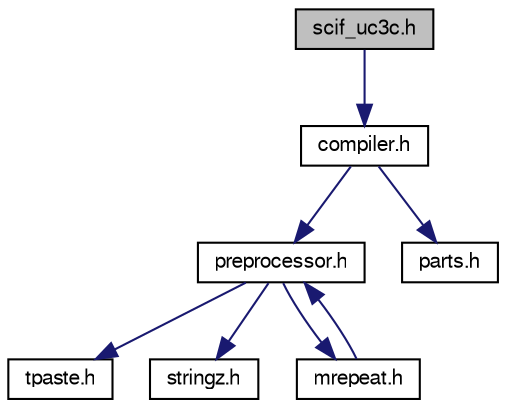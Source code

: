 digraph G
{
  edge [fontname="FreeSans",fontsize="10",labelfontname="FreeSans",labelfontsize="10"];
  node [fontname="FreeSans",fontsize="10",shape=record];
  Node1 [label="scif_uc3c.h",height=0.2,width=0.4,color="black", fillcolor="grey75", style="filled" fontcolor="black"];
  Node1 -> Node2 [color="midnightblue",fontsize="10",style="solid",fontname="FreeSans"];
  Node2 [label="compiler.h",height=0.2,width=0.4,color="black", fillcolor="white", style="filled",URL="$a00021.html",tooltip="Compiler file for AVR32."];
  Node2 -> Node3 [color="midnightblue",fontsize="10",style="solid",fontname="FreeSans"];
  Node3 [label="preprocessor.h",height=0.2,width=0.4,color="black", fillcolor="white", style="filled",URL="$a00037.html",tooltip="Preprocessor utils."];
  Node3 -> Node4 [color="midnightblue",fontsize="10",style="solid",fontname="FreeSans"];
  Node4 [label="tpaste.h",height=0.2,width=0.4,color="black", fillcolor="white", style="filled",URL="$a00046.html",tooltip="Preprocessor token pasting utils."];
  Node3 -> Node5 [color="midnightblue",fontsize="10",style="solid",fontname="FreeSans"];
  Node5 [label="stringz.h",height=0.2,width=0.4,color="black", fillcolor="white", style="filled",URL="$a00045.html",tooltip="Preprocessor stringizing utils."];
  Node3 -> Node6 [color="midnightblue",fontsize="10",style="solid",fontname="FreeSans"];
  Node6 [label="mrepeat.h",height=0.2,width=0.4,color="black", fillcolor="white", style="filled",URL="$a00031.html",tooltip="Preprocessor macro repeating utils."];
  Node6 -> Node3 [color="midnightblue",fontsize="10",style="solid",fontname="FreeSans"];
  Node2 -> Node7 [color="midnightblue",fontsize="10",style="solid",fontname="FreeSans"];
  Node7 [label="parts.h",height=0.2,width=0.4,color="black", fillcolor="white", style="filled",URL="$a00032.html",tooltip="Arch file for AVR32."];
}
